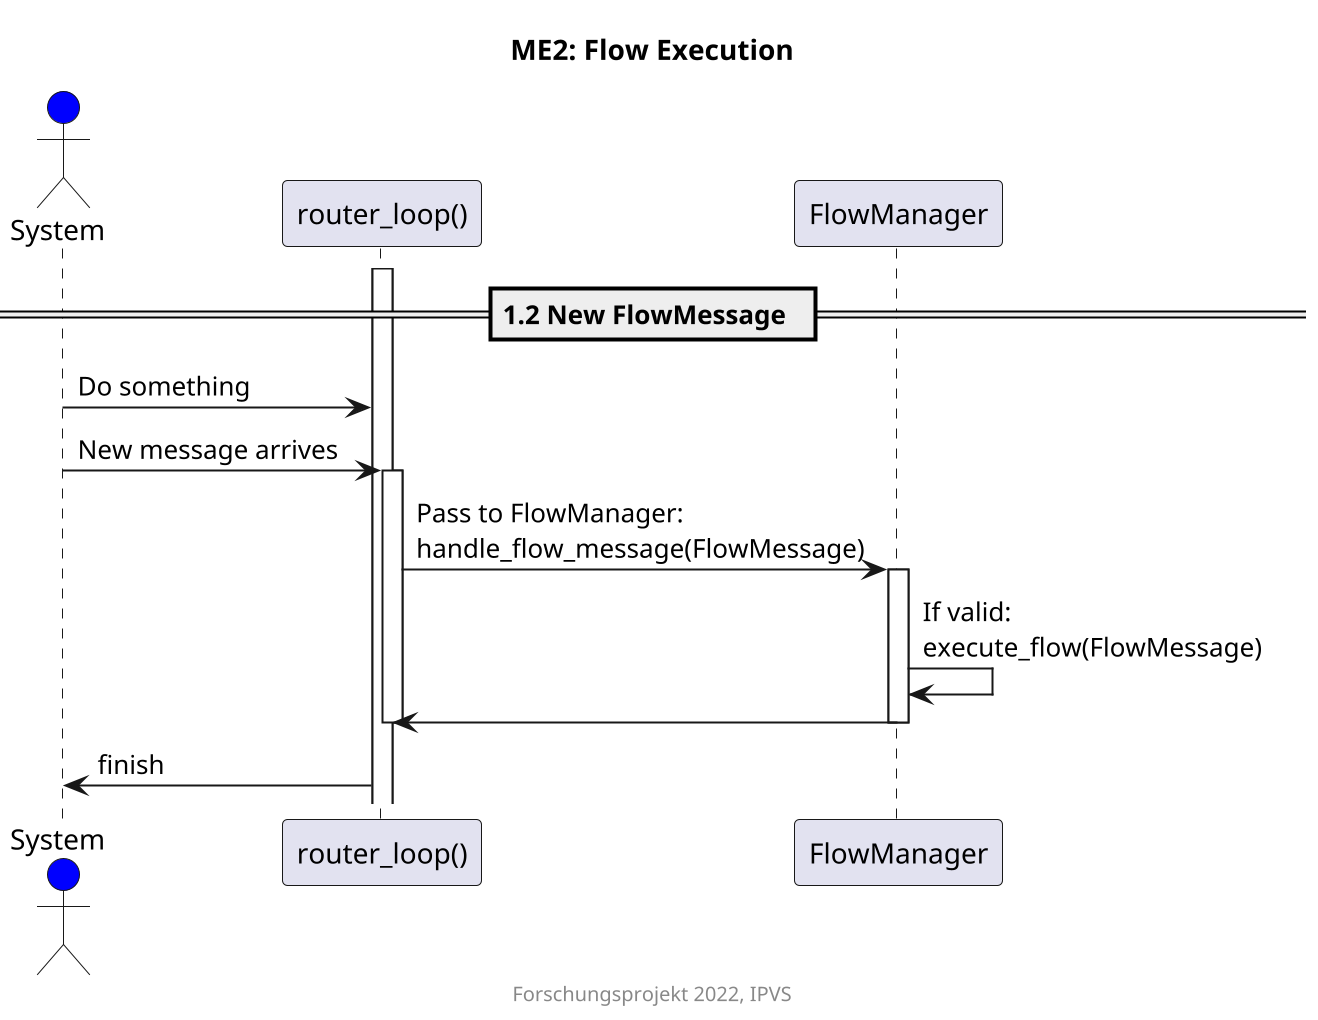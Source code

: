 @startuml

' this is a comment
' read here for syntax: https://plantuml.com/sequence-diagram

title ME2: Flow Execution
footer Forschungsprojekt 2022, IPVS
scale 2


actor System #blue

participant "router_loop()" as RL
participant "FlowManager" as FM
== 1.2 New FlowMessage  ==
activate RL

System -> RL: Do something
System -> RL: New message arrives
activate RL
RL -> FM: Pass to FlowManager:\nhandle_flow_message(FlowMessage)
activate FM
FM -> FM: If valid:\nexecute_flow(FlowMessage)
FM -> RL:
deactivate FM
deactivate RL
RL -> System: finish


@enduml